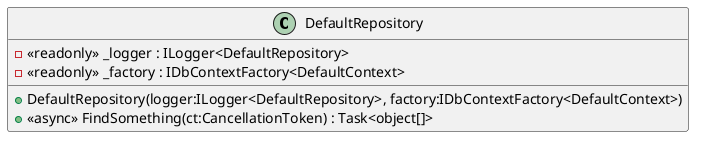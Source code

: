 @startuml
class DefaultRepository {
    - <<readonly>> _logger : ILogger<DefaultRepository>
    - <<readonly>> _factory : IDbContextFactory<DefaultContext>
    + DefaultRepository(logger:ILogger<DefaultRepository>, factory:IDbContextFactory<DefaultContext>)
    + <<async>> FindSomething(ct:CancellationToken) : Task<object[]>
}
@enduml
